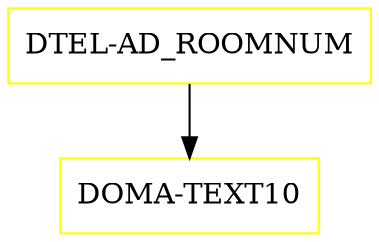 digraph G {
  "DTEL-AD_ROOMNUM" [shape=box,color=yellow];
  "DOMA-TEXT10" [shape=box,color=yellow,URL="./DOMA_TEXT10.html"];
  "DTEL-AD_ROOMNUM" -> "DOMA-TEXT10";
}
